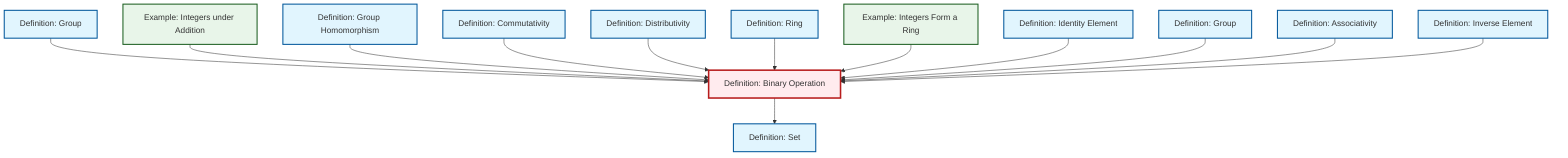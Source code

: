 graph TD
    classDef definition fill:#e1f5fe,stroke:#01579b,stroke-width:2px
    classDef theorem fill:#f3e5f5,stroke:#4a148c,stroke-width:2px
    classDef axiom fill:#fff3e0,stroke:#e65100,stroke-width:2px
    classDef example fill:#e8f5e9,stroke:#1b5e20,stroke-width:2px
    classDef current fill:#ffebee,stroke:#b71c1c,stroke-width:3px
    def-commutativity["Definition: Commutativity"]:::definition
    def-group-example["Definition: Group"]:::definition
    ex-integers-ring["Example: Integers Form a Ring"]:::example
    def-inverse-element["Definition: Inverse Element"]:::definition
    def-binary-operation["Definition: Binary Operation"]:::definition
    def-set["Definition: Set"]:::definition
    def-associativity["Definition: Associativity"]:::definition
    ex-integers-addition["Example: Integers under Addition"]:::example
    def-group["Definition: Group"]:::definition
    def-ring["Definition: Ring"]:::definition
    def-distributivity["Definition: Distributivity"]:::definition
    def-homomorphism["Definition: Group Homomorphism"]:::definition
    def-identity-element["Definition: Identity Element"]:::definition
    def-group-example --> def-binary-operation
    ex-integers-addition --> def-binary-operation
    def-homomorphism --> def-binary-operation
    def-commutativity --> def-binary-operation
    def-distributivity --> def-binary-operation
    def-ring --> def-binary-operation
    ex-integers-ring --> def-binary-operation
    def-identity-element --> def-binary-operation
    def-group --> def-binary-operation
    def-associativity --> def-binary-operation
    def-inverse-element --> def-binary-operation
    def-binary-operation --> def-set
    class def-binary-operation current